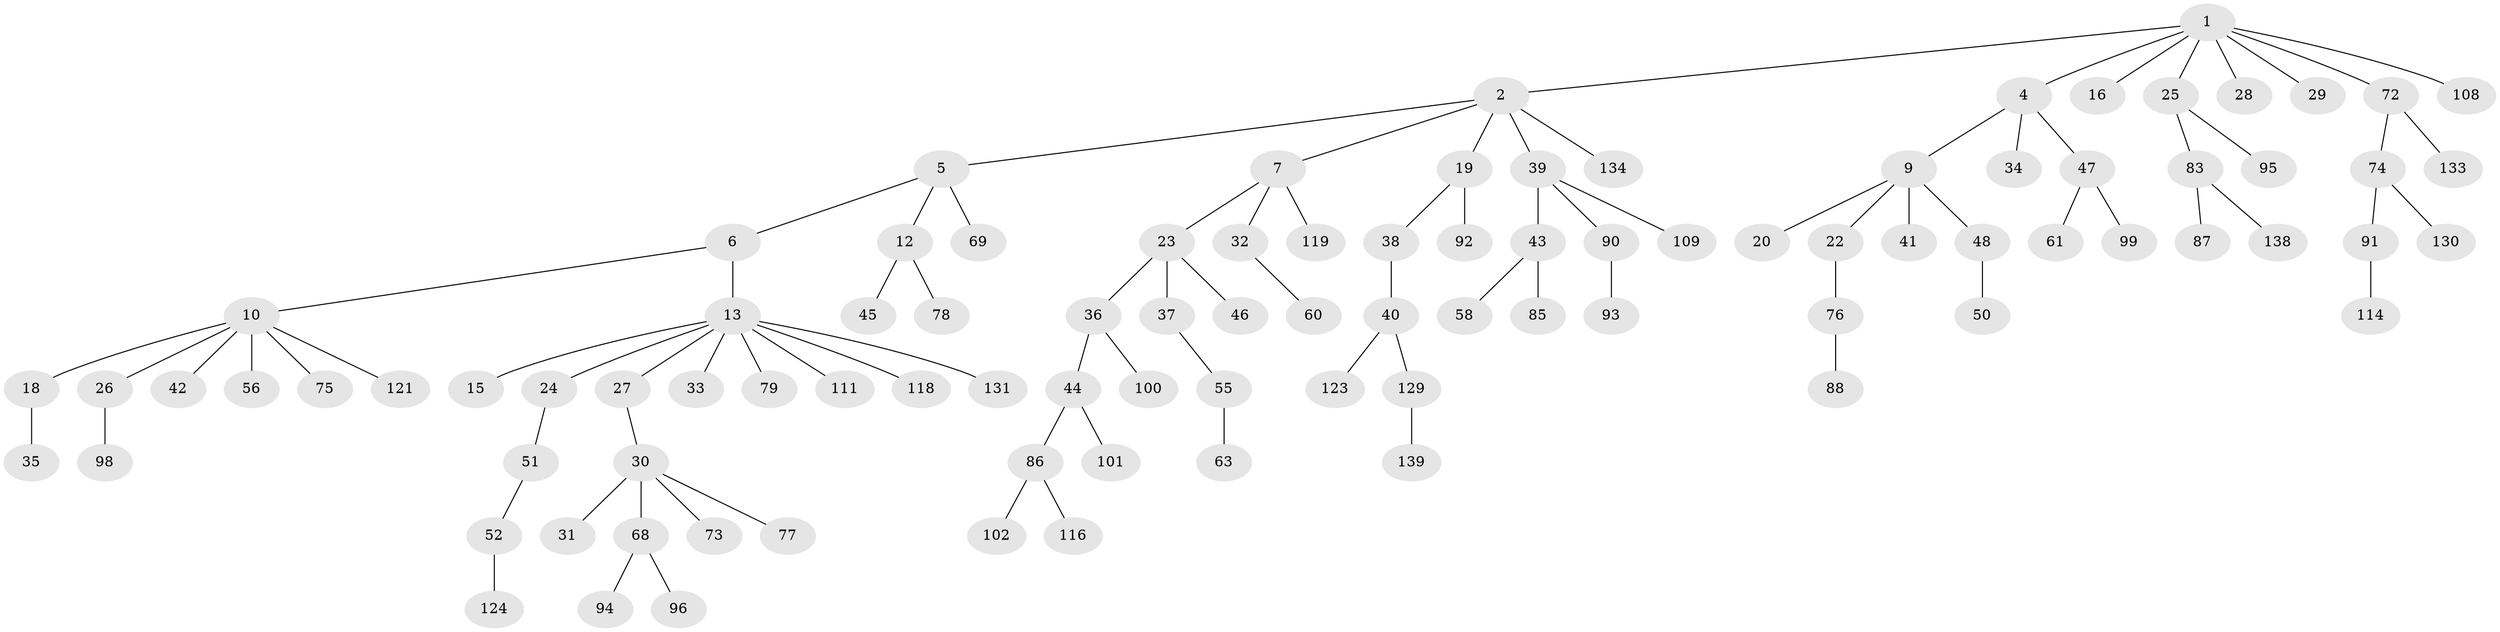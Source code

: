 // original degree distribution, {4: 0.11428571428571428, 5: 0.014285714285714285, 3: 0.1357142857142857, 6: 0.007142857142857143, 8: 0.007142857142857143, 7: 0.007142857142857143, 1: 0.5285714285714286, 2: 0.18571428571428572}
// Generated by graph-tools (version 1.1) at 2025/42/03/06/25 10:42:04]
// undirected, 95 vertices, 94 edges
graph export_dot {
graph [start="1"]
  node [color=gray90,style=filled];
  1 [super="+8"];
  2 [super="+3"];
  4 [super="+81"];
  5;
  6 [super="+71"];
  7 [super="+14"];
  9 [super="+11"];
  10 [super="+135"];
  12 [super="+57"];
  13 [super="+17"];
  15;
  16;
  18 [super="+21"];
  19;
  20 [super="+110"];
  22 [super="+65"];
  23;
  24;
  25 [super="+62"];
  26 [super="+126"];
  27 [super="+113"];
  28;
  29 [super="+89"];
  30 [super="+66"];
  31;
  32 [super="+64"];
  33;
  34 [super="+105"];
  35 [super="+125"];
  36;
  37 [super="+54"];
  38;
  39 [super="+49"];
  40 [super="+59"];
  41;
  42;
  43 [super="+80"];
  44 [super="+53"];
  45 [super="+137"];
  46 [super="+70"];
  47 [super="+82"];
  48;
  50 [super="+136"];
  51 [super="+120"];
  52 [super="+122"];
  55;
  56 [super="+127"];
  58;
  60 [super="+67"];
  61;
  63;
  68 [super="+112"];
  69;
  72;
  73;
  74 [super="+97"];
  75;
  76 [super="+103"];
  77 [super="+107"];
  78 [super="+117"];
  79 [super="+115"];
  83 [super="+84"];
  85;
  86 [super="+128"];
  87;
  88;
  90 [super="+106"];
  91;
  92;
  93;
  94;
  95;
  96;
  98;
  99;
  100;
  101;
  102 [super="+104"];
  108;
  109;
  111;
  114;
  116;
  118;
  119;
  121;
  123 [super="+132"];
  124;
  129 [super="+140"];
  130;
  131;
  133;
  134;
  138;
  139;
  1 -- 2;
  1 -- 4;
  1 -- 72;
  1 -- 16;
  1 -- 29;
  1 -- 25;
  1 -- 108;
  1 -- 28;
  2 -- 7;
  2 -- 19;
  2 -- 5;
  2 -- 134;
  2 -- 39;
  4 -- 9;
  4 -- 34;
  4 -- 47;
  5 -- 6;
  5 -- 12;
  5 -- 69;
  6 -- 10;
  6 -- 13;
  7 -- 119;
  7 -- 32;
  7 -- 23;
  9 -- 22;
  9 -- 48;
  9 -- 20;
  9 -- 41;
  10 -- 18;
  10 -- 26;
  10 -- 42;
  10 -- 56;
  10 -- 75;
  10 -- 121;
  12 -- 45;
  12 -- 78;
  13 -- 15;
  13 -- 24;
  13 -- 33;
  13 -- 118;
  13 -- 131;
  13 -- 27;
  13 -- 79;
  13 -- 111;
  18 -- 35;
  19 -- 38;
  19 -- 92;
  22 -- 76;
  23 -- 36;
  23 -- 37;
  23 -- 46;
  24 -- 51;
  25 -- 83;
  25 -- 95;
  26 -- 98;
  27 -- 30;
  30 -- 31;
  30 -- 73;
  30 -- 68;
  30 -- 77;
  32 -- 60;
  36 -- 44;
  36 -- 100;
  37 -- 55;
  38 -- 40;
  39 -- 43;
  39 -- 90;
  39 -- 109;
  40 -- 129;
  40 -- 123;
  43 -- 58;
  43 -- 85;
  44 -- 86;
  44 -- 101;
  47 -- 61;
  47 -- 99;
  48 -- 50;
  51 -- 52;
  52 -- 124;
  55 -- 63;
  68 -- 94;
  68 -- 96;
  72 -- 74;
  72 -- 133;
  74 -- 91;
  74 -- 130;
  76 -- 88;
  83 -- 87;
  83 -- 138;
  86 -- 102;
  86 -- 116;
  90 -- 93;
  91 -- 114;
  129 -- 139;
}
